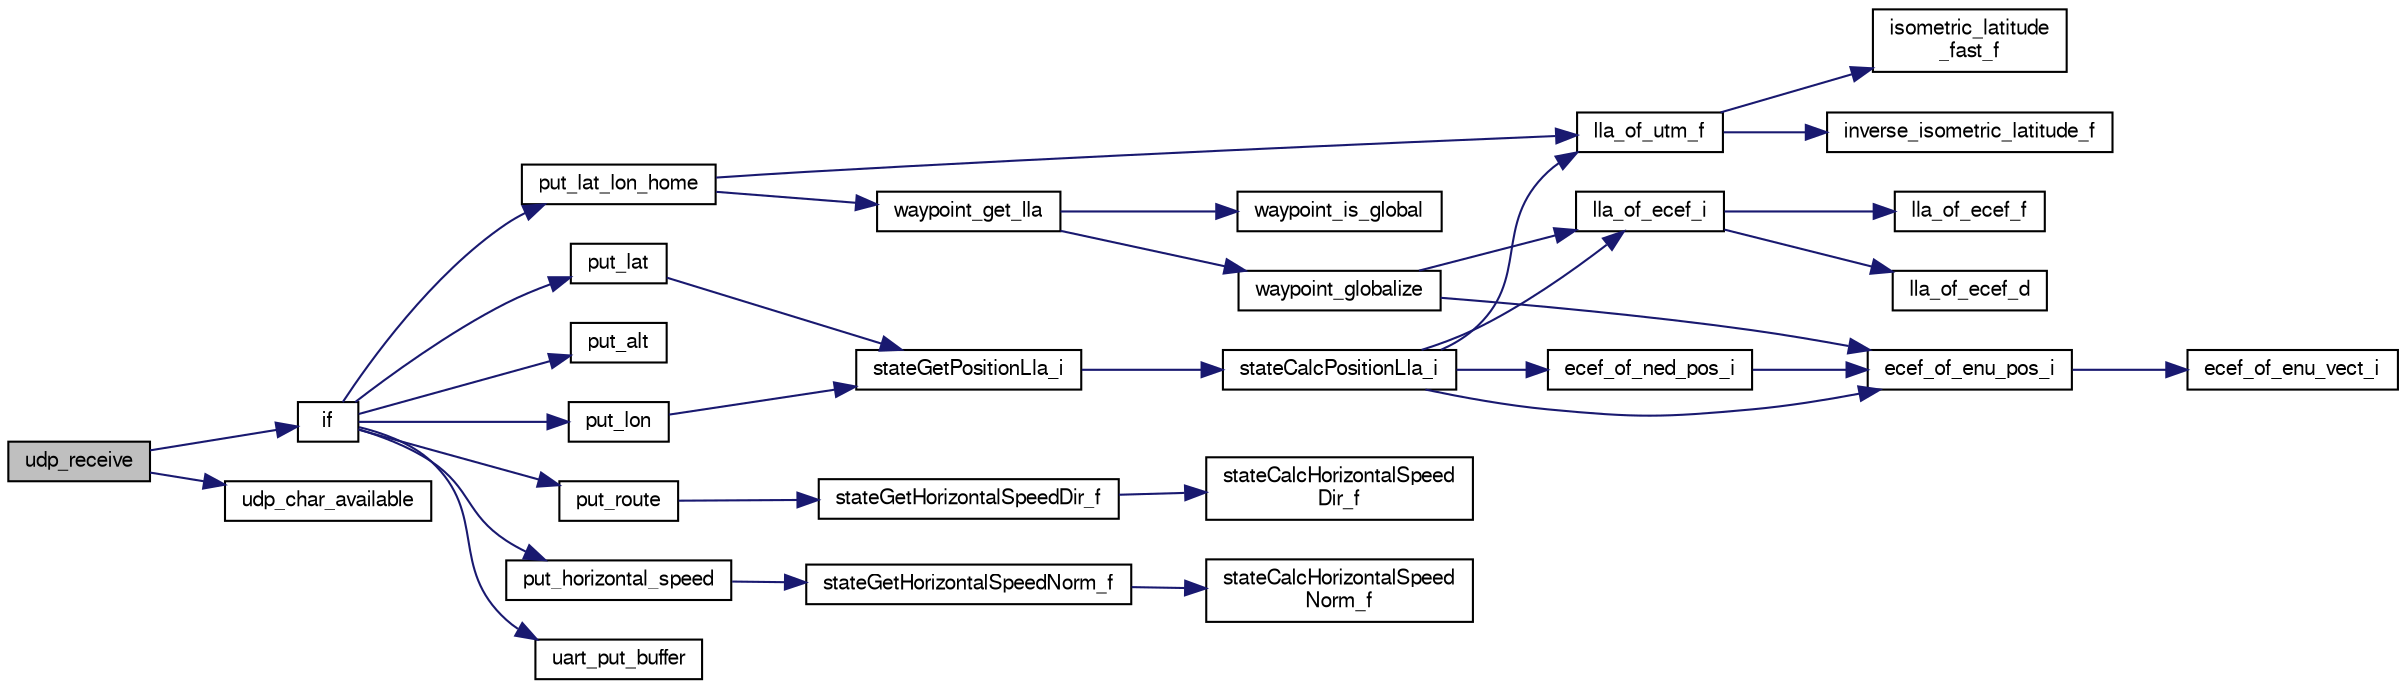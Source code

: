digraph "udp_receive"
{
  edge [fontname="FreeSans",fontsize="10",labelfontname="FreeSans",labelfontsize="10"];
  node [fontname="FreeSans",fontsize="10",shape=record];
  rankdir="LR";
  Node1 [label="udp_receive",height=0.2,width=0.4,color="black", fillcolor="grey75", style="filled", fontcolor="black"];
  Node1 -> Node2 [color="midnightblue",fontsize="10",style="solid",fontname="FreeSans"];
  Node2 [label="if",height=0.2,width=0.4,color="black", fillcolor="white", style="filled",URL="$e__identification__fr_8c.html#a92cffae21318c1d983c63f3afa2a8d87"];
  Node2 -> Node3 [color="midnightblue",fontsize="10",style="solid",fontname="FreeSans"];
  Node3 [label="put_lat",height=0.2,width=0.4,color="black", fillcolor="white", style="filled",URL="$e__identification__fr_8c.html#abe4d49e345383266eb45de2d01dc9998"];
  Node3 -> Node4 [color="midnightblue",fontsize="10",style="solid",fontname="FreeSans"];
  Node4 [label="stateGetPositionLla_i",height=0.2,width=0.4,color="black", fillcolor="white", style="filled",URL="$group__state__position.html#ga99473409b740a26c0e2b9a5bd8e9defb",tooltip="Get position in LLA coordinates (int). "];
  Node4 -> Node5 [color="midnightblue",fontsize="10",style="solid",fontname="FreeSans"];
  Node5 [label="stateCalcPositionLla_i",height=0.2,width=0.4,color="black", fillcolor="white", style="filled",URL="$group__state__position.html#gad0fedf046f198eace06305e56fc7a0f8",tooltip="Calculate LLA (int) from any other available representation. "];
  Node5 -> Node6 [color="midnightblue",fontsize="10",style="solid",fontname="FreeSans"];
  Node6 [label="lla_of_ecef_i",height=0.2,width=0.4,color="black", fillcolor="white", style="filled",URL="$group__math__geodetic__int.html#gaea47a32071c2427f895fcb1df32c4e23",tooltip="Convert a ECEF to LLA. "];
  Node6 -> Node7 [color="midnightblue",fontsize="10",style="solid",fontname="FreeSans"];
  Node7 [label="lla_of_ecef_f",height=0.2,width=0.4,color="black", fillcolor="white", style="filled",URL="$pprz__geodetic__float_8c.html#adecd186d51b41b09f0cad928c0d2f68e"];
  Node6 -> Node8 [color="midnightblue",fontsize="10",style="solid",fontname="FreeSans"];
  Node8 [label="lla_of_ecef_d",height=0.2,width=0.4,color="black", fillcolor="white", style="filled",URL="$group__math__geodetic__double.html#ga9d3464ccabcd97db9fb4e1c7d25dfe16"];
  Node5 -> Node9 [color="midnightblue",fontsize="10",style="solid",fontname="FreeSans"];
  Node9 [label="lla_of_utm_f",height=0.2,width=0.4,color="black", fillcolor="white", style="filled",URL="$pprz__geodetic__float_8c.html#a30c2e47ec9a898079c04e8b08496b455"];
  Node9 -> Node10 [color="midnightblue",fontsize="10",style="solid",fontname="FreeSans"];
  Node10 [label="isometric_latitude\l_fast_f",height=0.2,width=0.4,color="black", fillcolor="white", style="filled",URL="$pprz__geodetic__float_8c.html#a21ea1b369f7d4abd984fb89c488dde24"];
  Node9 -> Node11 [color="midnightblue",fontsize="10",style="solid",fontname="FreeSans"];
  Node11 [label="inverse_isometric_latitude_f",height=0.2,width=0.4,color="black", fillcolor="white", style="filled",URL="$pprz__geodetic__float_8c.html#a28b6e05c87f50f1e5290e36407095fb6"];
  Node5 -> Node12 [color="midnightblue",fontsize="10",style="solid",fontname="FreeSans"];
  Node12 [label="ecef_of_ned_pos_i",height=0.2,width=0.4,color="black", fillcolor="white", style="filled",URL="$group__math__geodetic__int.html#gaf92579b72a2adb1aaac73fae89553fca",tooltip="Convert a local NED position to ECEF. "];
  Node12 -> Node13 [color="midnightblue",fontsize="10",style="solid",fontname="FreeSans"];
  Node13 [label="ecef_of_enu_pos_i",height=0.2,width=0.4,color="black", fillcolor="white", style="filled",URL="$group__math__geodetic__int.html#gaaeff7441301129ca712e828b9b4f474e",tooltip="Convert a local ENU position to ECEF. "];
  Node13 -> Node14 [color="midnightblue",fontsize="10",style="solid",fontname="FreeSans"];
  Node14 [label="ecef_of_enu_vect_i",height=0.2,width=0.4,color="black", fillcolor="white", style="filled",URL="$group__math__geodetic__int.html#gaabe6e63048c95afdffdd4a581dc5f2b8",tooltip="Rotate a vector from ENU to ECEF. "];
  Node5 -> Node13 [color="midnightblue",fontsize="10",style="solid",fontname="FreeSans"];
  Node2 -> Node15 [color="midnightblue",fontsize="10",style="solid",fontname="FreeSans"];
  Node15 [label="put_lon",height=0.2,width=0.4,color="black", fillcolor="white", style="filled",URL="$e__identification__fr_8c.html#a58d75f9f286ae788eb5a93131c69b9cf"];
  Node15 -> Node4 [color="midnightblue",fontsize="10",style="solid",fontname="FreeSans"];
  Node2 -> Node16 [color="midnightblue",fontsize="10",style="solid",fontname="FreeSans"];
  Node16 [label="put_alt",height=0.2,width=0.4,color="black", fillcolor="white", style="filled",URL="$e__identification__fr_8c.html#af46aee3f4ea5943261ce0a748645d5ab"];
  Node2 -> Node17 [color="midnightblue",fontsize="10",style="solid",fontname="FreeSans"];
  Node17 [label="put_lat_lon_home",height=0.2,width=0.4,color="black", fillcolor="white", style="filled",URL="$e__identification__fr_8c.html#ab86f66c5c2a551aabe930fff3a5120d3"];
  Node17 -> Node9 [color="midnightblue",fontsize="10",style="solid",fontname="FreeSans"];
  Node17 -> Node18 [color="midnightblue",fontsize="10",style="solid",fontname="FreeSans"];
  Node18 [label="waypoint_get_lla",height=0.2,width=0.4,color="black", fillcolor="white", style="filled",URL="$nav_2waypoints_8c.html#a2ed9112b04893275873729d03176f490",tooltip="Get LLA coordinates of waypoint. "];
  Node18 -> Node19 [color="midnightblue",fontsize="10",style="solid",fontname="FreeSans"];
  Node19 [label="waypoint_is_global",height=0.2,width=0.4,color="black", fillcolor="white", style="filled",URL="$nav_2waypoints_8c.html#a4f584367219ec09db0e1df24c85e7a1b"];
  Node18 -> Node20 [color="midnightblue",fontsize="10",style="solid",fontname="FreeSans"];
  Node20 [label="waypoint_globalize",height=0.2,width=0.4,color="black", fillcolor="white", style="filled",URL="$nav_2waypoints_8c.html#a10acece8582506367e9e9df3694bf31b",tooltip="update global LLA coordinates from its ENU coordinates "];
  Node20 -> Node13 [color="midnightblue",fontsize="10",style="solid",fontname="FreeSans"];
  Node20 -> Node6 [color="midnightblue",fontsize="10",style="solid",fontname="FreeSans"];
  Node2 -> Node21 [color="midnightblue",fontsize="10",style="solid",fontname="FreeSans"];
  Node21 [label="put_route",height=0.2,width=0.4,color="black", fillcolor="white", style="filled",URL="$e__identification__fr_8c.html#ad697ac22d1fafd997a6033c81aac40c9"];
  Node21 -> Node22 [color="midnightblue",fontsize="10",style="solid",fontname="FreeSans"];
  Node22 [label="stateGetHorizontalSpeedDir_f",height=0.2,width=0.4,color="black", fillcolor="white", style="filled",URL="$group__state__velocity.html#ga6f8b83126a235daea584aa9ce97f7fac",tooltip="Get dir of horizontal ground speed (float). "];
  Node22 -> Node23 [color="midnightblue",fontsize="10",style="solid",fontname="FreeSans"];
  Node23 [label="stateCalcHorizontalSpeed\lDir_f",height=0.2,width=0.4,color="black", fillcolor="white", style="filled",URL="$group__state__velocity.html#gad9b7b6ea39d5a4ee3e824f97204c4bb5"];
  Node2 -> Node24 [color="midnightblue",fontsize="10",style="solid",fontname="FreeSans"];
  Node24 [label="put_horizontal_speed",height=0.2,width=0.4,color="black", fillcolor="white", style="filled",URL="$e__identification__fr_8c.html#ad38b113b8c749a0ad70f3226ce4be6c8"];
  Node24 -> Node25 [color="midnightblue",fontsize="10",style="solid",fontname="FreeSans"];
  Node25 [label="stateGetHorizontalSpeedNorm_f",height=0.2,width=0.4,color="black", fillcolor="white", style="filled",URL="$group__state__velocity.html#ga1396b84069296dc0353f25281a472c08",tooltip="Get norm of horizontal ground speed (float). "];
  Node25 -> Node26 [color="midnightblue",fontsize="10",style="solid",fontname="FreeSans"];
  Node26 [label="stateCalcHorizontalSpeed\lNorm_f",height=0.2,width=0.4,color="black", fillcolor="white", style="filled",URL="$group__state__velocity.html#ga990849172b82f2e3bc1ab9da2395c9c4"];
  Node2 -> Node27 [color="midnightblue",fontsize="10",style="solid",fontname="FreeSans"];
  Node27 [label="uart_put_buffer",height=0.2,width=0.4,color="black", fillcolor="white", style="filled",URL="$chibios_2mcu__periph_2uart__arch_8c.html#aafe5af02ef8bf915fcd76d39896174a3",tooltip="Uart transmit buffer implementation. "];
  Node1 -> Node28 [color="midnightblue",fontsize="10",style="solid",fontname="FreeSans"];
  Node28 [label="udp_char_available",height=0.2,width=0.4,color="black", fillcolor="white", style="filled",URL="$linux_2mcu__periph_2udp__arch_8c.html#abe7eab267c8597508d18b8449b3407a5",tooltip="Get number of bytes available in receive buffer. "];
}
